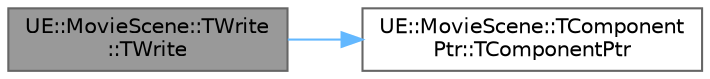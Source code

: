 digraph "UE::MovieScene::TWrite::TWrite"
{
 // INTERACTIVE_SVG=YES
 // LATEX_PDF_SIZE
  bgcolor="transparent";
  edge [fontname=Helvetica,fontsize=10,labelfontname=Helvetica,labelfontsize=10];
  node [fontname=Helvetica,fontsize=10,shape=box,height=0.2,width=0.4];
  rankdir="LR";
  Node1 [id="Node000001",label="UE::MovieScene::TWrite\l::TWrite",height=0.2,width=0.4,color="gray40", fillcolor="grey60", style="filled", fontcolor="black",tooltip=" "];
  Node1 -> Node2 [id="edge1_Node000001_Node000002",color="steelblue1",style="solid",tooltip=" "];
  Node2 [id="Node000002",label="UE::MovieScene::TComponent\lPtr::TComponentPtr",height=0.2,width=0.4,color="grey40", fillcolor="white", style="filled",URL="$db/db4/structUE_1_1MovieScene_1_1TComponentPtr.html#a4bd88c356af6a8ff2eef40b76a78c067",tooltip=" "];
}
